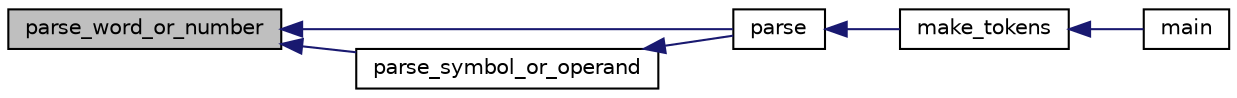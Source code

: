 digraph "parse_word_or_number"
{
  edge [fontname="Helvetica",fontsize="10",labelfontname="Helvetica",labelfontsize="10"];
  node [fontname="Helvetica",fontsize="10",shape=record];
  rankdir="LR";
  Node95 [label="parse_word_or_number",height=0.2,width=0.4,color="black", fillcolor="grey75", style="filled", fontcolor="black"];
  Node95 -> Node96 [dir="back",color="midnightblue",fontsize="10",style="solid",fontname="Helvetica"];
  Node96 [label="parse",height=0.2,width=0.4,color="black", fillcolor="white", style="filled",URL="$lexer_8h.html#a78ebaafb96b3d12dfed4531dd6837376"];
  Node96 -> Node97 [dir="back",color="midnightblue",fontsize="10",style="solid",fontname="Helvetica"];
  Node97 [label="make_tokens",height=0.2,width=0.4,color="black", fillcolor="white", style="filled",URL="$lexer_8h.html#a8db3533be305a7d06f211638b181c759"];
  Node97 -> Node98 [dir="back",color="midnightblue",fontsize="10",style="solid",fontname="Helvetica"];
  Node98 [label="main",height=0.2,width=0.4,color="black", fillcolor="white", style="filled",URL="$ramiel_8c.html#a700a0caa5b70a06d1064e576f9f3cf65"];
  Node95 -> Node99 [dir="back",color="midnightblue",fontsize="10",style="solid",fontname="Helvetica"];
  Node99 [label="parse_symbol_or_operand",height=0.2,width=0.4,color="black", fillcolor="white", style="filled",URL="$lexer_8h.html#a3bb717287608d3dea3d778274fca12a1"];
  Node99 -> Node96 [dir="back",color="midnightblue",fontsize="10",style="solid",fontname="Helvetica"];
}
